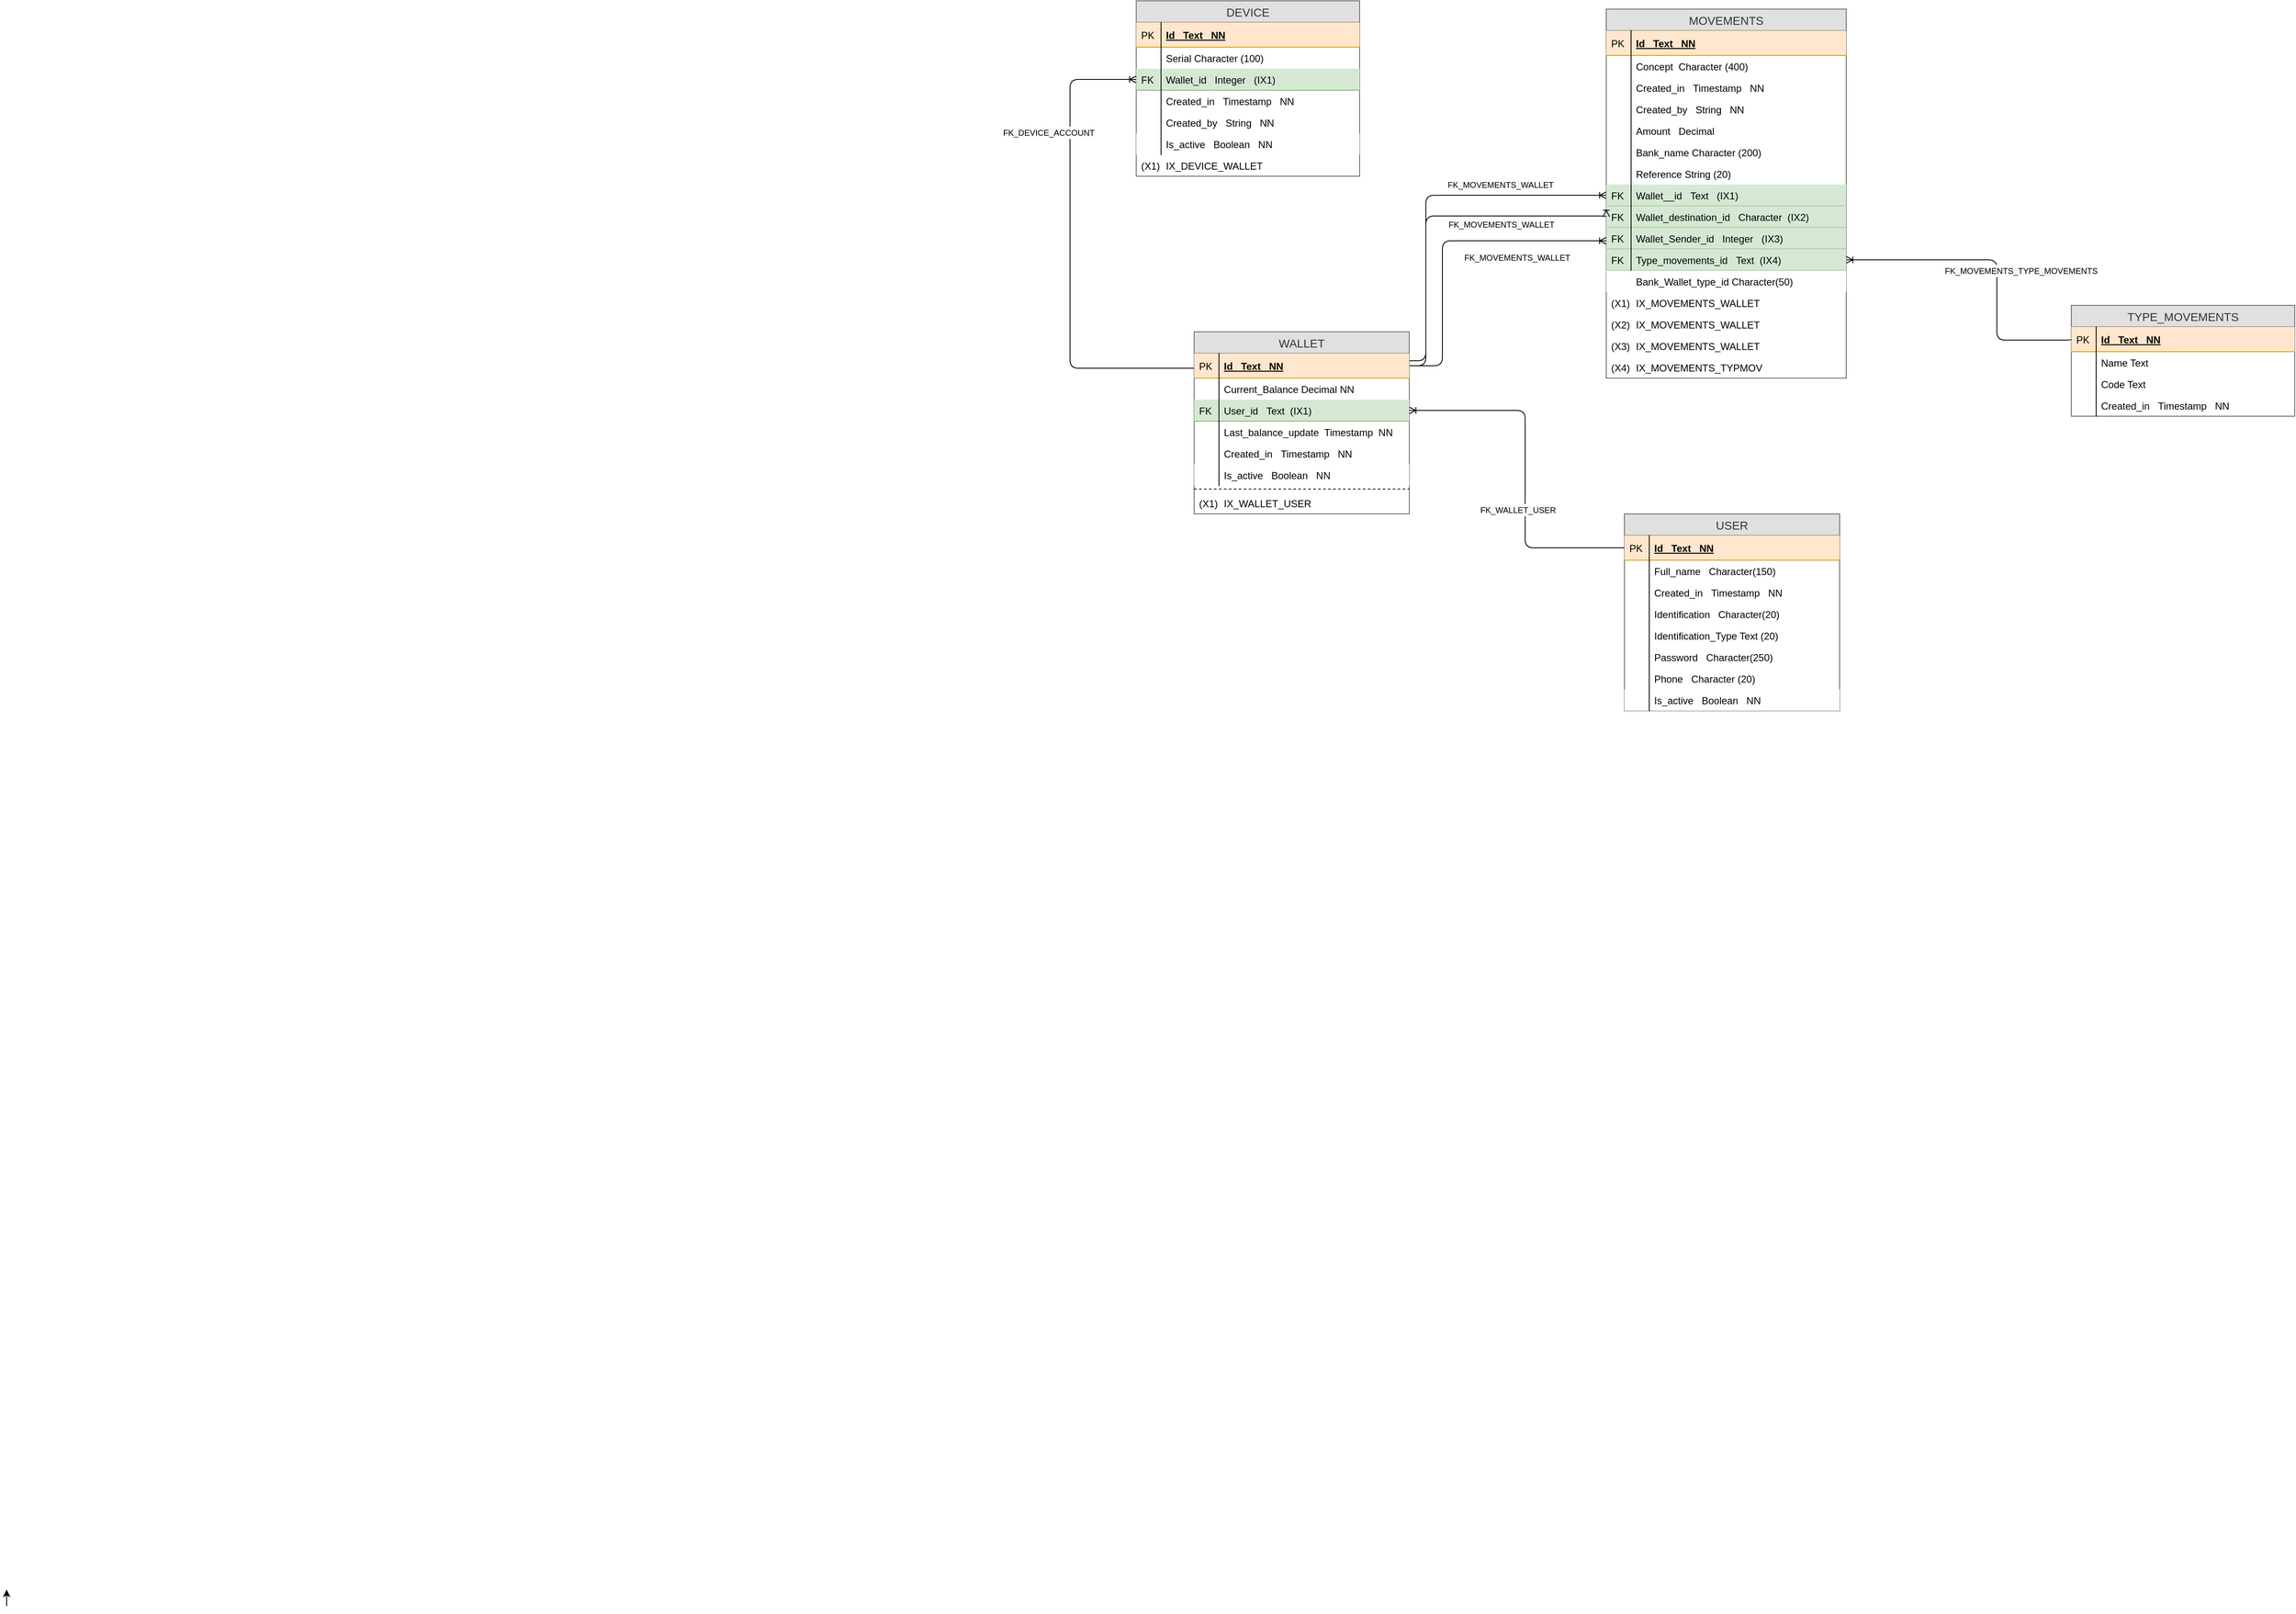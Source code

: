<mxfile scale="1" border="0" version="24.0.1" type="device">
  <diagram id="lNUpB4CPQD7D55qJpAJG" name="Page-1">
    <mxGraphModel dx="2390" dy="1863" grid="1" gridSize="10" guides="1" tooltips="1" connect="1" arrows="1" fold="1" page="1" pageScale="1" pageWidth="827" pageHeight="1169" math="0" shadow="0">
      <root>
        <mxCell id="0" />
        <mxCell id="1" parent="0" />
        <mxCell id="0LF0pQbaYWPeuj-6rN0E-1" value="USER" style="swimlane;fontStyle=0;childLayout=stackLayout;horizontal=1;startSize=26;fillColor=#E0E0E0;horizontalStack=0;resizeParent=1;resizeParentMax=0;resizeLast=0;collapsible=1;marginBottom=0;swimlaneFillColor=#ffffff;align=center;fontSize=14;shadow=0;comic=0;strokeColor=#666666;fontColor=#333333;" parent="1" vertex="1">
          <mxGeometry x="1820" y="350" width="260" height="238" as="geometry" />
        </mxCell>
        <mxCell id="0LF0pQbaYWPeuj-6rN0E-2" value="Id   Text   NN" style="shape=partialRectangle;top=0;left=0;right=0;bottom=1;align=left;verticalAlign=middle;fillColor=#ffe6cc;spacingLeft=34;spacingRight=4;overflow=hidden;rotatable=0;points=[[0,0.5],[1,0.5]];portConstraint=eastwest;dropTarget=0;fontStyle=5;fontSize=12;strokeColor=#d79b00;" parent="0LF0pQbaYWPeuj-6rN0E-1" vertex="1">
          <mxGeometry y="26" width="260" height="30" as="geometry" />
        </mxCell>
        <mxCell id="0LF0pQbaYWPeuj-6rN0E-3" value="PK" style="shape=partialRectangle;top=0;left=0;bottom=0;fillColor=none;align=left;verticalAlign=middle;spacingLeft=4;spacingRight=4;overflow=hidden;rotatable=0;points=[];portConstraint=eastwest;part=1;fontSize=12;" parent="0LF0pQbaYWPeuj-6rN0E-2" vertex="1" connectable="0">
          <mxGeometry width="30" height="30" as="geometry" />
        </mxCell>
        <mxCell id="0LF0pQbaYWPeuj-6rN0E-30" value="Full_name   Character(150) " style="shape=partialRectangle;top=0;left=0;right=0;bottom=0;align=left;verticalAlign=top;fillColor=none;spacingLeft=34;spacingRight=4;overflow=hidden;rotatable=0;points=[[0,0.5],[1,0.5]];portConstraint=eastwest;dropTarget=0;fontSize=12;" parent="0LF0pQbaYWPeuj-6rN0E-1" vertex="1">
          <mxGeometry y="56" width="260" height="26" as="geometry" />
        </mxCell>
        <mxCell id="0LF0pQbaYWPeuj-6rN0E-31" value="" style="shape=partialRectangle;top=0;left=0;bottom=0;fillColor=none;align=left;verticalAlign=top;spacingLeft=4;spacingRight=4;overflow=hidden;rotatable=0;points=[];portConstraint=eastwest;part=1;fontSize=12;" parent="0LF0pQbaYWPeuj-6rN0E-30" vertex="1" connectable="0">
          <mxGeometry width="30" height="26" as="geometry" />
        </mxCell>
        <mxCell id="oln3UKBYGsuB-0Dnfqmd-24" value="Created_in   Timestamp   NN" style="shape=partialRectangle;top=0;left=0;right=0;bottom=0;align=left;verticalAlign=top;fillColor=none;spacingLeft=34;spacingRight=4;overflow=hidden;rotatable=0;points=[[0,0.5],[1,0.5]];portConstraint=eastwest;dropTarget=0;fontSize=12;" parent="0LF0pQbaYWPeuj-6rN0E-1" vertex="1">
          <mxGeometry y="82" width="260" height="26" as="geometry" />
        </mxCell>
        <mxCell id="oln3UKBYGsuB-0Dnfqmd-25" value="" style="shape=partialRectangle;top=0;left=0;bottom=0;fillColor=none;align=left;verticalAlign=top;spacingLeft=4;spacingRight=4;overflow=hidden;rotatable=0;points=[];portConstraint=eastwest;part=1;fontSize=12;" parent="oln3UKBYGsuB-0Dnfqmd-24" vertex="1" connectable="0">
          <mxGeometry width="30" height="26" as="geometry" />
        </mxCell>
        <mxCell id="0LF0pQbaYWPeuj-6rN0E-22" value="Identification   Character(20) " style="shape=partialRectangle;top=0;left=0;right=0;bottom=0;align=left;verticalAlign=top;fillColor=none;spacingLeft=34;spacingRight=4;overflow=hidden;rotatable=0;points=[[0,0.5],[1,0.5]];portConstraint=eastwest;dropTarget=0;fontSize=12;" parent="0LF0pQbaYWPeuj-6rN0E-1" vertex="1">
          <mxGeometry y="108" width="260" height="26" as="geometry" />
        </mxCell>
        <mxCell id="0LF0pQbaYWPeuj-6rN0E-23" value="" style="shape=partialRectangle;top=0;left=0;bottom=0;fillColor=none;align=left;verticalAlign=top;spacingLeft=4;spacingRight=4;overflow=hidden;rotatable=0;points=[];portConstraint=eastwest;part=1;fontSize=12;" parent="0LF0pQbaYWPeuj-6rN0E-22" vertex="1" connectable="0">
          <mxGeometry width="30" height="26" as="geometry" />
        </mxCell>
        <mxCell id="oln3UKBYGsuB-0Dnfqmd-26" value="Identification_Type Text (20)" style="shape=partialRectangle;top=0;left=0;right=0;bottom=0;align=left;verticalAlign=top;fillColor=none;spacingLeft=34;spacingRight=4;overflow=hidden;rotatable=0;points=[[0,0.5],[1,0.5]];portConstraint=eastwest;dropTarget=0;fontSize=12;" parent="0LF0pQbaYWPeuj-6rN0E-1" vertex="1">
          <mxGeometry y="134" width="260" height="26" as="geometry" />
        </mxCell>
        <mxCell id="oln3UKBYGsuB-0Dnfqmd-27" value="" style="shape=partialRectangle;top=0;left=0;bottom=0;fillColor=none;align=left;verticalAlign=top;spacingLeft=4;spacingRight=4;overflow=hidden;rotatable=0;points=[];portConstraint=eastwest;part=1;fontSize=12;" parent="oln3UKBYGsuB-0Dnfqmd-26" vertex="1" connectable="0">
          <mxGeometry width="30" height="26" as="geometry" />
        </mxCell>
        <mxCell id="0LF0pQbaYWPeuj-6rN0E-26" value="Password   Character(250)   " style="shape=partialRectangle;top=0;left=0;right=0;bottom=0;align=left;verticalAlign=top;fillColor=none;spacingLeft=34;spacingRight=4;overflow=hidden;rotatable=0;points=[[0,0.5],[1,0.5]];portConstraint=eastwest;dropTarget=0;fontSize=12;" parent="0LF0pQbaYWPeuj-6rN0E-1" vertex="1">
          <mxGeometry y="160" width="260" height="26" as="geometry" />
        </mxCell>
        <mxCell id="0LF0pQbaYWPeuj-6rN0E-27" value="" style="shape=partialRectangle;top=0;left=0;bottom=0;fillColor=none;align=left;verticalAlign=top;spacingLeft=4;spacingRight=4;overflow=hidden;rotatable=0;points=[];portConstraint=eastwest;part=1;fontSize=12;" parent="0LF0pQbaYWPeuj-6rN0E-26" vertex="1" connectable="0">
          <mxGeometry width="30" height="26" as="geometry" />
        </mxCell>
        <mxCell id="QbYiJHg52BewqF31Gqo3-146" value="Phone   Character (20)" style="shape=partialRectangle;top=0;left=0;right=0;bottom=0;align=left;verticalAlign=top;fillColor=none;spacingLeft=34;spacingRight=4;overflow=hidden;rotatable=0;points=[[0,0.5],[1,0.5]];portConstraint=eastwest;dropTarget=0;fontSize=12;" parent="0LF0pQbaYWPeuj-6rN0E-1" vertex="1">
          <mxGeometry y="186" width="260" height="26" as="geometry" />
        </mxCell>
        <mxCell id="QbYiJHg52BewqF31Gqo3-147" value="" style="shape=partialRectangle;top=0;left=0;bottom=0;fillColor=none;align=left;verticalAlign=top;spacingLeft=4;spacingRight=4;overflow=hidden;rotatable=0;points=[];portConstraint=eastwest;part=1;fontSize=12;" parent="QbYiJHg52BewqF31Gqo3-146" vertex="1" connectable="0">
          <mxGeometry width="30" height="26" as="geometry" />
        </mxCell>
        <mxCell id="0LF0pQbaYWPeuj-6rN0E-40" value="Is_active   Boolean   NN" style="shape=partialRectangle;top=0;left=0;right=0;bottom=0;align=left;verticalAlign=top;fillColor=#FFFFFF;spacingLeft=34;spacingRight=4;overflow=hidden;rotatable=0;points=[[0,0.5],[1,0.5]];portConstraint=eastwest;dropTarget=0;fontSize=12;" parent="0LF0pQbaYWPeuj-6rN0E-1" vertex="1">
          <mxGeometry y="212" width="260" height="26" as="geometry" />
        </mxCell>
        <mxCell id="0LF0pQbaYWPeuj-6rN0E-41" value="" style="shape=partialRectangle;top=0;left=0;bottom=0;fillColor=none;align=left;verticalAlign=top;spacingLeft=4;spacingRight=4;overflow=hidden;rotatable=0;points=[];portConstraint=eastwest;part=1;fontSize=12;" parent="0LF0pQbaYWPeuj-6rN0E-40" vertex="1" connectable="0">
          <mxGeometry width="30" height="26" as="geometry" />
        </mxCell>
        <mxCell id="0LF0pQbaYWPeuj-6rN0E-128" value="MOVEMENTS" style="swimlane;fontStyle=0;childLayout=stackLayout;horizontal=1;startSize=26;fillColor=#E0E0E0;horizontalStack=0;resizeParent=1;resizeParentMax=0;resizeLast=0;collapsible=1;marginBottom=0;swimlaneFillColor=#ffffff;align=center;fontSize=14;shadow=0;comic=0;strokeColor=#666666;fontColor=#333333;" parent="1" vertex="1">
          <mxGeometry x="1798" y="-260" width="290" height="446" as="geometry" />
        </mxCell>
        <mxCell id="0LF0pQbaYWPeuj-6rN0E-129" value="Id   Text   NN" style="shape=partialRectangle;top=0;left=0;right=0;bottom=1;align=left;verticalAlign=middle;fillColor=#ffe6cc;spacingLeft=34;spacingRight=4;overflow=hidden;rotatable=0;points=[[0,0.5],[1,0.5]];portConstraint=eastwest;dropTarget=0;fontStyle=5;fontSize=12;strokeColor=#d79b00;" parent="0LF0pQbaYWPeuj-6rN0E-128" vertex="1">
          <mxGeometry y="26" width="290" height="30" as="geometry" />
        </mxCell>
        <mxCell id="0LF0pQbaYWPeuj-6rN0E-130" value="PK" style="shape=partialRectangle;top=0;left=0;bottom=0;fillColor=none;align=left;verticalAlign=middle;spacingLeft=4;spacingRight=4;overflow=hidden;rotatable=0;points=[];portConstraint=eastwest;part=1;fontSize=12;" parent="0LF0pQbaYWPeuj-6rN0E-129" vertex="1" connectable="0">
          <mxGeometry width="30" height="30" as="geometry" />
        </mxCell>
        <mxCell id="0LF0pQbaYWPeuj-6rN0E-131" value="Concept  Character (400)" style="shape=partialRectangle;top=0;left=0;right=0;bottom=0;align=left;verticalAlign=top;fillColor=none;spacingLeft=34;spacingRight=4;overflow=hidden;rotatable=0;points=[[0,0.5],[1,0.5]];portConstraint=eastwest;dropTarget=0;fontSize=12;" parent="0LF0pQbaYWPeuj-6rN0E-128" vertex="1">
          <mxGeometry y="56" width="290" height="26" as="geometry" />
        </mxCell>
        <mxCell id="0LF0pQbaYWPeuj-6rN0E-132" value="" style="shape=partialRectangle;top=0;left=0;bottom=0;fillColor=none;align=left;verticalAlign=top;spacingLeft=4;spacingRight=4;overflow=hidden;rotatable=0;points=[];portConstraint=eastwest;part=1;fontSize=12;" parent="0LF0pQbaYWPeuj-6rN0E-131" vertex="1" connectable="0">
          <mxGeometry width="30" height="26" as="geometry" />
        </mxCell>
        <mxCell id="oln3UKBYGsuB-0Dnfqmd-14" value="Created_in   Timestamp   NN" style="shape=partialRectangle;top=0;left=0;right=0;bottom=0;align=left;verticalAlign=top;fillColor=none;spacingLeft=34;spacingRight=4;overflow=hidden;rotatable=0;points=[[0,0.5],[1,0.5]];portConstraint=eastwest;dropTarget=0;fontSize=12;" parent="0LF0pQbaYWPeuj-6rN0E-128" vertex="1">
          <mxGeometry y="82" width="290" height="26" as="geometry" />
        </mxCell>
        <mxCell id="oln3UKBYGsuB-0Dnfqmd-15" value="" style="shape=partialRectangle;top=0;left=0;bottom=0;fillColor=none;align=left;verticalAlign=top;spacingLeft=4;spacingRight=4;overflow=hidden;rotatable=0;points=[];portConstraint=eastwest;part=1;fontSize=12;" parent="oln3UKBYGsuB-0Dnfqmd-14" vertex="1" connectable="0">
          <mxGeometry width="30" height="26" as="geometry" />
        </mxCell>
        <mxCell id="0LF0pQbaYWPeuj-6rN0E-133" value="Created_by   String   NN" style="shape=partialRectangle;top=0;left=0;right=0;bottom=0;align=left;verticalAlign=top;fillColor=none;spacingLeft=34;spacingRight=4;overflow=hidden;rotatable=0;points=[[0,0.5],[1,0.5]];portConstraint=eastwest;dropTarget=0;fontSize=12;" parent="0LF0pQbaYWPeuj-6rN0E-128" vertex="1">
          <mxGeometry y="108" width="290" height="26" as="geometry" />
        </mxCell>
        <mxCell id="0LF0pQbaYWPeuj-6rN0E-134" value="" style="shape=partialRectangle;top=0;left=0;bottom=0;fillColor=none;align=left;verticalAlign=top;spacingLeft=4;spacingRight=4;overflow=hidden;rotatable=0;points=[];portConstraint=eastwest;part=1;fontSize=12;" parent="0LF0pQbaYWPeuj-6rN0E-133" vertex="1" connectable="0">
          <mxGeometry width="30" height="26" as="geometry" />
        </mxCell>
        <mxCell id="0LF0pQbaYWPeuj-6rN0E-135" value="Amount   Decimal" style="shape=partialRectangle;top=0;left=0;right=0;bottom=0;align=left;verticalAlign=top;fillColor=none;spacingLeft=34;spacingRight=4;overflow=hidden;rotatable=0;points=[[0,0.5],[1,0.5]];portConstraint=eastwest;dropTarget=0;fontSize=12;" parent="0LF0pQbaYWPeuj-6rN0E-128" vertex="1">
          <mxGeometry y="134" width="290" height="26" as="geometry" />
        </mxCell>
        <mxCell id="0LF0pQbaYWPeuj-6rN0E-136" value="" style="shape=partialRectangle;top=0;left=0;bottom=0;fillColor=none;align=left;verticalAlign=top;spacingLeft=4;spacingRight=4;overflow=hidden;rotatable=0;points=[];portConstraint=eastwest;part=1;fontSize=12;" parent="0LF0pQbaYWPeuj-6rN0E-135" vertex="1" connectable="0">
          <mxGeometry width="30" height="26" as="geometry" />
        </mxCell>
        <mxCell id="oln3UKBYGsuB-0Dnfqmd-38" value="Bank_name Character (200)" style="shape=partialRectangle;top=0;left=0;right=0;bottom=0;align=left;verticalAlign=top;fillColor=none;spacingLeft=34;spacingRight=4;overflow=hidden;rotatable=0;points=[[0,0.5],[1,0.5]];portConstraint=eastwest;dropTarget=0;fontSize=12;" parent="0LF0pQbaYWPeuj-6rN0E-128" vertex="1">
          <mxGeometry y="160" width="290" height="26" as="geometry" />
        </mxCell>
        <mxCell id="oln3UKBYGsuB-0Dnfqmd-39" value="" style="shape=partialRectangle;top=0;left=0;bottom=0;fillColor=none;align=left;verticalAlign=top;spacingLeft=4;spacingRight=4;overflow=hidden;rotatable=0;points=[];portConstraint=eastwest;part=1;fontSize=12;" parent="oln3UKBYGsuB-0Dnfqmd-38" vertex="1" connectable="0">
          <mxGeometry width="30" height="26" as="geometry" />
        </mxCell>
        <mxCell id="UhimoF4MGWq1ZhWV4dtS-35" value="Reference String (20)" style="shape=partialRectangle;top=0;left=0;right=0;bottom=0;align=left;verticalAlign=top;fillColor=none;spacingLeft=34;spacingRight=4;overflow=hidden;rotatable=0;points=[[0,0.5],[1,0.5]];portConstraint=eastwest;dropTarget=0;fontSize=12;" parent="0LF0pQbaYWPeuj-6rN0E-128" vertex="1">
          <mxGeometry y="186" width="290" height="26" as="geometry" />
        </mxCell>
        <mxCell id="UhimoF4MGWq1ZhWV4dtS-36" value="" style="shape=partialRectangle;top=0;left=0;bottom=0;fillColor=none;align=left;verticalAlign=top;spacingLeft=4;spacingRight=4;overflow=hidden;rotatable=0;points=[];portConstraint=eastwest;part=1;fontSize=12;" parent="UhimoF4MGWq1ZhWV4dtS-35" vertex="1" connectable="0">
          <mxGeometry width="30" height="26" as="geometry" />
        </mxCell>
        <mxCell id="oln3UKBYGsuB-0Dnfqmd-8" value="Wallet__id   Text   (IX1)" style="shape=partialRectangle;top=0;left=0;right=0;bottom=1;align=left;verticalAlign=top;fillColor=#d5e8d4;spacingLeft=34;spacingRight=4;overflow=hidden;rotatable=0;points=[[0,0.5],[1,0.5]];portConstraint=eastwest;dropTarget=0;fontSize=12;shadow=0;comic=0;strokeColor=#82b366;" parent="0LF0pQbaYWPeuj-6rN0E-128" vertex="1">
          <mxGeometry y="212" width="290" height="26" as="geometry" />
        </mxCell>
        <mxCell id="oln3UKBYGsuB-0Dnfqmd-9" value="FK" style="shape=partialRectangle;top=0;left=0;bottom=0;fillColor=none;align=left;verticalAlign=top;spacingLeft=4;spacingRight=4;overflow=hidden;rotatable=0;points=[];portConstraint=eastwest;part=1;fontSize=12;" parent="oln3UKBYGsuB-0Dnfqmd-8" vertex="1" connectable="0">
          <mxGeometry width="30" height="26" as="geometry" />
        </mxCell>
        <mxCell id="oln3UKBYGsuB-0Dnfqmd-1" value="Wallet_destination_id   Character  (IX2)" style="shape=partialRectangle;top=0;left=0;right=0;bottom=1;align=left;verticalAlign=top;fillColor=#d5e8d4;spacingLeft=34;spacingRight=4;overflow=hidden;rotatable=0;points=[[0,0.5],[1,0.5]];portConstraint=eastwest;dropTarget=0;fontSize=12;shadow=0;comic=0;strokeColor=#82b366;" parent="0LF0pQbaYWPeuj-6rN0E-128" vertex="1">
          <mxGeometry y="238" width="290" height="26" as="geometry" />
        </mxCell>
        <mxCell id="oln3UKBYGsuB-0Dnfqmd-2" value="FK" style="shape=partialRectangle;top=0;left=0;bottom=0;fillColor=none;align=left;verticalAlign=top;spacingLeft=4;spacingRight=4;overflow=hidden;rotatable=0;points=[];portConstraint=eastwest;part=1;fontSize=12;" parent="oln3UKBYGsuB-0Dnfqmd-1" vertex="1" connectable="0">
          <mxGeometry width="30" height="26" as="geometry" />
        </mxCell>
        <mxCell id="UhimoF4MGWq1ZhWV4dtS-18" value="Wallet_Sender_id   Integer   (IX3)" style="shape=partialRectangle;top=0;left=0;right=0;bottom=1;align=left;verticalAlign=top;fillColor=#d5e8d4;spacingLeft=34;spacingRight=4;overflow=hidden;rotatable=0;points=[[0,0.5],[1,0.5]];portConstraint=eastwest;dropTarget=0;fontSize=12;shadow=0;comic=0;strokeColor=#82b366;" parent="0LF0pQbaYWPeuj-6rN0E-128" vertex="1">
          <mxGeometry y="264" width="290" height="26" as="geometry" />
        </mxCell>
        <mxCell id="UhimoF4MGWq1ZhWV4dtS-19" value="FK" style="shape=partialRectangle;top=0;left=0;bottom=0;fillColor=none;align=left;verticalAlign=top;spacingLeft=4;spacingRight=4;overflow=hidden;rotatable=0;points=[];portConstraint=eastwest;part=1;fontSize=12;" parent="UhimoF4MGWq1ZhWV4dtS-18" vertex="1" connectable="0">
          <mxGeometry width="30" height="26" as="geometry" />
        </mxCell>
        <mxCell id="UhimoF4MGWq1ZhWV4dtS-20" value="Type_movements_id   Text  (IX4)" style="shape=partialRectangle;top=0;left=0;right=0;bottom=1;align=left;verticalAlign=top;fillColor=#d5e8d4;spacingLeft=34;spacingRight=4;overflow=hidden;rotatable=0;points=[[0,0.5],[1,0.5]];portConstraint=eastwest;dropTarget=0;fontSize=12;shadow=0;comic=0;strokeColor=#82b366;" parent="0LF0pQbaYWPeuj-6rN0E-128" vertex="1">
          <mxGeometry y="290" width="290" height="26" as="geometry" />
        </mxCell>
        <mxCell id="UhimoF4MGWq1ZhWV4dtS-21" value="FK" style="shape=partialRectangle;top=0;left=0;bottom=0;fillColor=none;align=left;verticalAlign=top;spacingLeft=4;spacingRight=4;overflow=hidden;rotatable=0;points=[];portConstraint=eastwest;part=1;fontSize=12;" parent="UhimoF4MGWq1ZhWV4dtS-20" vertex="1" connectable="0">
          <mxGeometry width="30" height="26" as="geometry" />
        </mxCell>
        <mxCell id="oln3UKBYGsuB-0Dnfqmd-40" value="Bank_Wallet_type_id Character(50)  " style="shape=partialRectangle;top=0;left=0;right=0;bottom=0;align=left;verticalAlign=top;fillColor=#FFFFFF;spacingLeft=34;spacingRight=4;overflow=hidden;rotatable=0;points=[[0,0.5],[1,0.5]];portConstraint=eastwest;dropTarget=0;fontSize=12;" parent="0LF0pQbaYWPeuj-6rN0E-128" vertex="1">
          <mxGeometry y="316" width="290" height="26" as="geometry" />
        </mxCell>
        <mxCell id="UhimoF4MGWq1ZhWV4dtS-24" value="IX_MOVEMENTS_WALLET" style="shape=partialRectangle;top=0;left=0;right=0;bottom=0;align=left;verticalAlign=top;fillColor=none;spacingLeft=34;spacingRight=4;overflow=hidden;rotatable=0;points=[[0,0.5],[1,0.5]];portConstraint=eastwest;dropTarget=0;fontSize=12;shadow=0;comic=0;" parent="0LF0pQbaYWPeuj-6rN0E-128" vertex="1">
          <mxGeometry y="342" width="290" height="26" as="geometry" />
        </mxCell>
        <mxCell id="UhimoF4MGWq1ZhWV4dtS-25" value="(X1)" style="shape=partialRectangle;top=0;left=0;bottom=0;right=0;fillColor=none;align=left;verticalAlign=top;spacingLeft=4;spacingRight=4;overflow=hidden;rotatable=0;points=[];portConstraint=eastwest;part=1;fontSize=12;" parent="UhimoF4MGWq1ZhWV4dtS-24" vertex="1" connectable="0">
          <mxGeometry width="40" height="26" as="geometry" />
        </mxCell>
        <mxCell id="oln3UKBYGsuB-0Dnfqmd-10" value="IX_MOVEMENTS_WALLET" style="shape=partialRectangle;top=0;left=0;right=0;bottom=0;align=left;verticalAlign=top;fillColor=none;spacingLeft=34;spacingRight=4;overflow=hidden;rotatable=0;points=[[0,0.5],[1,0.5]];portConstraint=eastwest;dropTarget=0;fontSize=12;shadow=0;comic=0;" parent="0LF0pQbaYWPeuj-6rN0E-128" vertex="1">
          <mxGeometry y="368" width="290" height="26" as="geometry" />
        </mxCell>
        <mxCell id="oln3UKBYGsuB-0Dnfqmd-11" value="(X2)" style="shape=partialRectangle;top=0;left=0;bottom=0;right=0;fillColor=none;align=left;verticalAlign=top;spacingLeft=4;spacingRight=4;overflow=hidden;rotatable=0;points=[];portConstraint=eastwest;part=1;fontSize=12;" parent="oln3UKBYGsuB-0Dnfqmd-10" vertex="1" connectable="0">
          <mxGeometry width="40" height="26" as="geometry" />
        </mxCell>
        <mxCell id="oln3UKBYGsuB-0Dnfqmd-6" value="IX_MOVEMENTS_WALLET" style="shape=partialRectangle;top=0;left=0;right=0;bottom=0;align=left;verticalAlign=top;fillColor=none;spacingLeft=34;spacingRight=4;overflow=hidden;rotatable=0;points=[[0,0.5],[1,0.5]];portConstraint=eastwest;dropTarget=0;fontSize=12;shadow=0;comic=0;" parent="0LF0pQbaYWPeuj-6rN0E-128" vertex="1">
          <mxGeometry y="394" width="290" height="26" as="geometry" />
        </mxCell>
        <mxCell id="oln3UKBYGsuB-0Dnfqmd-7" value="(X3)" style="shape=partialRectangle;top=0;left=0;bottom=0;right=0;fillColor=none;align=left;verticalAlign=top;spacingLeft=4;spacingRight=4;overflow=hidden;rotatable=0;points=[];portConstraint=eastwest;part=1;fontSize=12;" parent="oln3UKBYGsuB-0Dnfqmd-6" vertex="1" connectable="0">
          <mxGeometry width="40" height="26" as="geometry" />
        </mxCell>
        <mxCell id="UhimoF4MGWq1ZhWV4dtS-22" value="IX_MOVEMENTS_TYPMOV" style="shape=partialRectangle;top=0;left=0;right=0;bottom=0;align=left;verticalAlign=top;fillColor=none;spacingLeft=34;spacingRight=4;overflow=hidden;rotatable=0;points=[[0,0.5],[1,0.5]];portConstraint=eastwest;dropTarget=0;fontSize=12;shadow=0;comic=0;" parent="0LF0pQbaYWPeuj-6rN0E-128" vertex="1">
          <mxGeometry y="420" width="290" height="26" as="geometry" />
        </mxCell>
        <mxCell id="UhimoF4MGWq1ZhWV4dtS-23" value="(X4)" style="shape=partialRectangle;top=0;left=0;bottom=0;right=0;fillColor=none;align=left;verticalAlign=top;spacingLeft=4;spacingRight=4;overflow=hidden;rotatable=0;points=[];portConstraint=eastwest;part=1;fontSize=12;" parent="UhimoF4MGWq1ZhWV4dtS-22" vertex="1" connectable="0">
          <mxGeometry width="40" height="26" as="geometry" />
        </mxCell>
        <mxCell id="0LF0pQbaYWPeuj-6rN0E-572" value="DEVICE" style="swimlane;fontStyle=0;childLayout=stackLayout;horizontal=1;startSize=26;fillColor=#E0E0E0;horizontalStack=0;resizeParent=1;resizeParentMax=0;resizeLast=0;collapsible=1;marginBottom=0;swimlaneFillColor=#ffffff;align=center;fontSize=14;shadow=0;comic=0;strokeColor=#666666;fontColor=#333333;" parent="1" vertex="1">
          <mxGeometry x="1230" y="-270" width="270" height="212" as="geometry" />
        </mxCell>
        <mxCell id="0LF0pQbaYWPeuj-6rN0E-573" value="Id   Text   NN" style="shape=partialRectangle;top=0;left=0;right=0;bottom=1;align=left;verticalAlign=middle;fillColor=#ffe6cc;spacingLeft=34;spacingRight=4;overflow=hidden;rotatable=0;points=[[0,0.5],[1,0.5]];portConstraint=eastwest;dropTarget=0;fontStyle=5;fontSize=12;strokeColor=#d79b00;" parent="0LF0pQbaYWPeuj-6rN0E-572" vertex="1">
          <mxGeometry y="26" width="270" height="30" as="geometry" />
        </mxCell>
        <mxCell id="0LF0pQbaYWPeuj-6rN0E-574" value="PK" style="shape=partialRectangle;top=0;left=0;bottom=0;fillColor=none;align=left;verticalAlign=middle;spacingLeft=4;spacingRight=4;overflow=hidden;rotatable=0;points=[];portConstraint=eastwest;part=1;fontSize=12;" parent="0LF0pQbaYWPeuj-6rN0E-573" vertex="1" connectable="0">
          <mxGeometry width="30" height="30" as="geometry" />
        </mxCell>
        <mxCell id="0LF0pQbaYWPeuj-6rN0E-583" value="Serial Character (100)" style="shape=partialRectangle;top=0;left=0;right=0;bottom=0;align=left;verticalAlign=top;fillColor=none;spacingLeft=34;spacingRight=4;overflow=hidden;rotatable=0;points=[[0,0.5],[1,0.5]];portConstraint=eastwest;dropTarget=0;fontSize=12;" parent="0LF0pQbaYWPeuj-6rN0E-572" vertex="1">
          <mxGeometry y="56" width="270" height="26" as="geometry" />
        </mxCell>
        <mxCell id="0LF0pQbaYWPeuj-6rN0E-584" value="" style="shape=partialRectangle;top=0;left=0;bottom=0;fillColor=none;align=left;verticalAlign=top;spacingLeft=4;spacingRight=4;overflow=hidden;rotatable=0;points=[];portConstraint=eastwest;part=1;fontSize=12;" parent="0LF0pQbaYWPeuj-6rN0E-583" vertex="1" connectable="0">
          <mxGeometry width="30" height="26" as="geometry" />
        </mxCell>
        <mxCell id="UhimoF4MGWq1ZhWV4dtS-1" value="Wallet_id   Integer   (IX1)" style="shape=partialRectangle;top=0;left=0;right=0;bottom=1;align=left;verticalAlign=top;fillColor=#d5e8d4;spacingLeft=34;spacingRight=4;overflow=hidden;rotatable=0;points=[[0,0.5],[1,0.5]];portConstraint=eastwest;dropTarget=0;fontSize=12;shadow=0;comic=0;strokeColor=#82b366;" parent="0LF0pQbaYWPeuj-6rN0E-572" vertex="1">
          <mxGeometry y="82" width="270" height="26" as="geometry" />
        </mxCell>
        <mxCell id="UhimoF4MGWq1ZhWV4dtS-2" value="FK" style="shape=partialRectangle;top=0;left=0;bottom=0;fillColor=none;align=left;verticalAlign=top;spacingLeft=4;spacingRight=4;overflow=hidden;rotatable=0;points=[];portConstraint=eastwest;part=1;fontSize=12;" parent="UhimoF4MGWq1ZhWV4dtS-1" vertex="1" connectable="0">
          <mxGeometry width="30" height="26" as="geometry" />
        </mxCell>
        <mxCell id="oln3UKBYGsuB-0Dnfqmd-16" value="Created_in   Timestamp   NN" style="shape=partialRectangle;top=0;left=0;right=0;bottom=0;align=left;verticalAlign=top;fillColor=none;spacingLeft=34;spacingRight=4;overflow=hidden;rotatable=0;points=[[0,0.5],[1,0.5]];portConstraint=eastwest;dropTarget=0;fontSize=12;" parent="0LF0pQbaYWPeuj-6rN0E-572" vertex="1">
          <mxGeometry y="108" width="270" height="26" as="geometry" />
        </mxCell>
        <mxCell id="oln3UKBYGsuB-0Dnfqmd-17" value="" style="shape=partialRectangle;top=0;left=0;bottom=0;fillColor=none;align=left;verticalAlign=top;spacingLeft=4;spacingRight=4;overflow=hidden;rotatable=0;points=[];portConstraint=eastwest;part=1;fontSize=12;" parent="oln3UKBYGsuB-0Dnfqmd-16" vertex="1" connectable="0">
          <mxGeometry width="30" height="26" as="geometry" />
        </mxCell>
        <mxCell id="oln3UKBYGsuB-0Dnfqmd-22" value="Created_by   String   NN" style="shape=partialRectangle;top=0;left=0;right=0;bottom=0;align=left;verticalAlign=top;fillColor=none;spacingLeft=34;spacingRight=4;overflow=hidden;rotatable=0;points=[[0,0.5],[1,0.5]];portConstraint=eastwest;dropTarget=0;fontSize=12;" parent="0LF0pQbaYWPeuj-6rN0E-572" vertex="1">
          <mxGeometry y="134" width="270" height="26" as="geometry" />
        </mxCell>
        <mxCell id="oln3UKBYGsuB-0Dnfqmd-23" value="" style="shape=partialRectangle;top=0;left=0;bottom=0;fillColor=none;align=left;verticalAlign=top;spacingLeft=4;spacingRight=4;overflow=hidden;rotatable=0;points=[];portConstraint=eastwest;part=1;fontSize=12;" parent="oln3UKBYGsuB-0Dnfqmd-22" vertex="1" connectable="0">
          <mxGeometry width="30" height="26" as="geometry" />
        </mxCell>
        <mxCell id="QNWIHGMLvc2_vYpNfGQ0-11" value="Is_active   Boolean   NN" style="shape=partialRectangle;top=0;left=0;right=0;bottom=0;align=left;verticalAlign=top;fillColor=#FFFFFF;spacingLeft=34;spacingRight=4;overflow=hidden;rotatable=0;points=[[0,0.5],[1,0.5]];portConstraint=eastwest;dropTarget=0;fontSize=12;" parent="0LF0pQbaYWPeuj-6rN0E-572" vertex="1">
          <mxGeometry y="160" width="270" height="26" as="geometry" />
        </mxCell>
        <mxCell id="QNWIHGMLvc2_vYpNfGQ0-12" value="" style="shape=partialRectangle;top=0;left=0;bottom=0;fillColor=none;align=left;verticalAlign=top;spacingLeft=4;spacingRight=4;overflow=hidden;rotatable=0;points=[];portConstraint=eastwest;part=1;fontSize=12;" parent="QNWIHGMLvc2_vYpNfGQ0-11" vertex="1" connectable="0">
          <mxGeometry width="30" height="26" as="geometry" />
        </mxCell>
        <mxCell id="UhimoF4MGWq1ZhWV4dtS-3" value="IX_DEVICE_WALLET" style="shape=partialRectangle;top=0;left=0;right=0;bottom=0;align=left;verticalAlign=top;fillColor=none;spacingLeft=34;spacingRight=4;overflow=hidden;rotatable=0;points=[[0,0.5],[1,0.5]];portConstraint=eastwest;dropTarget=0;fontSize=12;shadow=0;comic=0;" parent="0LF0pQbaYWPeuj-6rN0E-572" vertex="1">
          <mxGeometry y="186" width="270" height="26" as="geometry" />
        </mxCell>
        <mxCell id="UhimoF4MGWq1ZhWV4dtS-4" value="(X1)" style="shape=partialRectangle;top=0;left=0;bottom=0;right=0;fillColor=none;align=left;verticalAlign=top;spacingLeft=4;spacingRight=4;overflow=hidden;rotatable=0;points=[];portConstraint=eastwest;part=1;fontSize=12;" parent="UhimoF4MGWq1ZhWV4dtS-3" vertex="1" connectable="0">
          <mxGeometry width="40" height="26" as="geometry" />
        </mxCell>
        <mxCell id="QbYiJHg52BewqF31Gqo3-157" value="WALLET" style="swimlane;fontStyle=0;childLayout=stackLayout;horizontal=1;startSize=26;fillColor=#E0E0E0;horizontalStack=0;resizeParent=1;resizeParentMax=0;resizeLast=0;collapsible=1;marginBottom=0;swimlaneFillColor=#ffffff;align=center;fontSize=14;shadow=0;comic=0;strokeColor=#666666;fontColor=#333333;" parent="1" vertex="1">
          <mxGeometry x="1300" y="130" width="260" height="220" as="geometry" />
        </mxCell>
        <mxCell id="QbYiJHg52BewqF31Gqo3-158" value="Id   Text   NN" style="shape=partialRectangle;top=0;left=0;right=0;bottom=1;align=left;verticalAlign=middle;fillColor=#ffe6cc;spacingLeft=34;spacingRight=4;overflow=hidden;rotatable=0;points=[[0,0.5],[1,0.5]];portConstraint=eastwest;dropTarget=0;fontStyle=5;fontSize=12;strokeColor=#d79b00;" parent="QbYiJHg52BewqF31Gqo3-157" vertex="1">
          <mxGeometry y="26" width="260" height="30" as="geometry" />
        </mxCell>
        <mxCell id="QbYiJHg52BewqF31Gqo3-159" value="PK" style="shape=partialRectangle;top=0;left=0;bottom=0;fillColor=none;align=left;verticalAlign=middle;spacingLeft=4;spacingRight=4;overflow=hidden;rotatable=0;points=[];portConstraint=eastwest;part=1;fontSize=12;" parent="QbYiJHg52BewqF31Gqo3-158" vertex="1" connectable="0">
          <mxGeometry width="30" height="30" as="geometry" />
        </mxCell>
        <mxCell id="QbYiJHg52BewqF31Gqo3-166" value="Current_Balance Decimal NN" style="shape=partialRectangle;top=0;left=0;right=0;bottom=0;align=left;verticalAlign=top;fillColor=none;spacingLeft=34;spacingRight=4;overflow=hidden;rotatable=0;points=[[0,0.5],[1,0.5]];portConstraint=eastwest;dropTarget=0;fontSize=12;" parent="QbYiJHg52BewqF31Gqo3-157" vertex="1">
          <mxGeometry y="56" width="260" height="26" as="geometry" />
        </mxCell>
        <mxCell id="QbYiJHg52BewqF31Gqo3-167" value="" style="shape=partialRectangle;top=0;left=0;bottom=0;fillColor=none;align=left;verticalAlign=top;spacingLeft=4;spacingRight=4;overflow=hidden;rotatable=0;points=[];portConstraint=eastwest;part=1;fontSize=12;" parent="QbYiJHg52BewqF31Gqo3-166" vertex="1" connectable="0">
          <mxGeometry width="30" height="26" as="geometry" />
        </mxCell>
        <mxCell id="QbYiJHg52BewqF31Gqo3-184" value="User_id   Text  (IX1)" style="shape=partialRectangle;top=0;left=0;right=0;bottom=1;align=left;verticalAlign=top;fillColor=#d5e8d4;spacingLeft=34;spacingRight=4;overflow=hidden;rotatable=0;points=[[0,0.5],[1,0.5]];portConstraint=eastwest;dropTarget=0;fontSize=12;shadow=0;comic=0;strokeColor=#82b366;" parent="QbYiJHg52BewqF31Gqo3-157" vertex="1">
          <mxGeometry y="82" width="260" height="26" as="geometry" />
        </mxCell>
        <mxCell id="QbYiJHg52BewqF31Gqo3-185" value="FK" style="shape=partialRectangle;top=0;left=0;bottom=0;fillColor=none;align=left;verticalAlign=top;spacingLeft=4;spacingRight=4;overflow=hidden;rotatable=0;points=[];portConstraint=eastwest;part=1;fontSize=12;" parent="QbYiJHg52BewqF31Gqo3-184" vertex="1" connectable="0">
          <mxGeometry width="30" height="26" as="geometry" />
        </mxCell>
        <mxCell id="UhimoF4MGWq1ZhWV4dtS-31" value="Last_balance_update  Timestamp  NN" style="shape=partialRectangle;top=0;left=0;right=0;bottom=0;align=left;verticalAlign=top;fillColor=none;spacingLeft=34;spacingRight=4;overflow=hidden;rotatable=0;points=[[0,0.5],[1,0.5]];portConstraint=eastwest;dropTarget=0;fontSize=12;" parent="QbYiJHg52BewqF31Gqo3-157" vertex="1">
          <mxGeometry y="108" width="260" height="26" as="geometry" />
        </mxCell>
        <mxCell id="UhimoF4MGWq1ZhWV4dtS-32" value="" style="shape=partialRectangle;top=0;left=0;bottom=0;fillColor=none;align=left;verticalAlign=top;spacingLeft=4;spacingRight=4;overflow=hidden;rotatable=0;points=[];portConstraint=eastwest;part=1;fontSize=12;" parent="UhimoF4MGWq1ZhWV4dtS-31" vertex="1" connectable="0">
          <mxGeometry width="30" height="26" as="geometry" />
        </mxCell>
        <mxCell id="oln3UKBYGsuB-0Dnfqmd-20" value="Created_in   Timestamp   NN" style="shape=partialRectangle;top=0;left=0;right=0;bottom=0;align=left;verticalAlign=top;fillColor=none;spacingLeft=34;spacingRight=4;overflow=hidden;rotatable=0;points=[[0,0.5],[1,0.5]];portConstraint=eastwest;dropTarget=0;fontSize=12;" parent="QbYiJHg52BewqF31Gqo3-157" vertex="1">
          <mxGeometry y="134" width="260" height="26" as="geometry" />
        </mxCell>
        <mxCell id="oln3UKBYGsuB-0Dnfqmd-21" value="" style="shape=partialRectangle;top=0;left=0;bottom=0;fillColor=none;align=left;verticalAlign=top;spacingLeft=4;spacingRight=4;overflow=hidden;rotatable=0;points=[];portConstraint=eastwest;part=1;fontSize=12;" parent="oln3UKBYGsuB-0Dnfqmd-20" vertex="1" connectable="0">
          <mxGeometry width="30" height="26" as="geometry" />
        </mxCell>
        <mxCell id="QbYiJHg52BewqF31Gqo3-176" value="Is_active   Boolean   NN" style="shape=partialRectangle;top=0;left=0;right=0;bottom=0;align=left;verticalAlign=top;fillColor=#FFFFFF;spacingLeft=34;spacingRight=4;overflow=hidden;rotatable=0;points=[[0,0.5],[1,0.5]];portConstraint=eastwest;dropTarget=0;fontSize=12;" parent="QbYiJHg52BewqF31Gqo3-157" vertex="1">
          <mxGeometry y="160" width="260" height="26" as="geometry" />
        </mxCell>
        <mxCell id="QbYiJHg52BewqF31Gqo3-177" value="" style="shape=partialRectangle;top=0;left=0;bottom=0;fillColor=none;align=left;verticalAlign=top;spacingLeft=4;spacingRight=4;overflow=hidden;rotatable=0;points=[];portConstraint=eastwest;part=1;fontSize=12;" parent="QbYiJHg52BewqF31Gqo3-176" vertex="1" connectable="0">
          <mxGeometry width="30" height="26" as="geometry" />
        </mxCell>
        <mxCell id="QbYiJHg52BewqF31Gqo3-188" value="" style="line;strokeWidth=1;fillColor=none;align=left;verticalAlign=middle;spacingTop=-1;spacingLeft=3;spacingRight=3;rotatable=0;labelPosition=right;points=[];portConstraint=eastwest;fontSize=12;shadow=0;dashed=1;comic=0;" parent="QbYiJHg52BewqF31Gqo3-157" vertex="1">
          <mxGeometry y="186" width="260" height="8" as="geometry" />
        </mxCell>
        <mxCell id="QbYiJHg52BewqF31Gqo3-189" value="IX_WALLET_USER" style="shape=partialRectangle;top=0;left=0;right=0;bottom=0;align=left;verticalAlign=top;fillColor=none;spacingLeft=34;spacingRight=4;overflow=hidden;rotatable=0;points=[[0,0.5],[1,0.5]];portConstraint=eastwest;dropTarget=0;fontSize=12;shadow=0;comic=0;" parent="QbYiJHg52BewqF31Gqo3-157" vertex="1">
          <mxGeometry y="194" width="260" height="26" as="geometry" />
        </mxCell>
        <mxCell id="QbYiJHg52BewqF31Gqo3-190" value="(X1)" style="shape=partialRectangle;top=0;left=0;bottom=0;right=0;fillColor=none;align=left;verticalAlign=top;spacingLeft=4;spacingRight=4;overflow=hidden;rotatable=0;points=[];portConstraint=eastwest;part=1;fontSize=12;" parent="QbYiJHg52BewqF31Gqo3-189" vertex="1" connectable="0">
          <mxGeometry width="40" height="26" as="geometry" />
        </mxCell>
        <mxCell id="TfK-JcVYCaVYf_uZsgli-97" value="" style="edgeStyle=orthogonalEdgeStyle;rounded=0;orthogonalLoop=1;jettySize=auto;html=1;" parent="1" edge="1">
          <mxGeometry relative="1" as="geometry">
            <mxPoint x="-135" y="1670" as="sourcePoint" />
            <mxPoint x="-135" y="1650" as="targetPoint" />
          </mxGeometry>
        </mxCell>
        <mxCell id="UhimoF4MGWq1ZhWV4dtS-5" value="" style="edgeStyle=orthogonalEdgeStyle;fontSize=12;html=1;endArrow=ERoneToMany;entryX=0;entryY=0.5;entryDx=0;entryDy=0;" parent="1" source="QbYiJHg52BewqF31Gqo3-158" target="UhimoF4MGWq1ZhWV4dtS-1" edge="1">
          <mxGeometry width="100" height="100" relative="1" as="geometry">
            <mxPoint x="1290" y="180" as="sourcePoint" />
            <mxPoint x="1250" y="548" as="targetPoint" />
            <Array as="points">
              <mxPoint x="1150" y="174" />
              <mxPoint x="1150" y="-175" />
            </Array>
          </mxGeometry>
        </mxCell>
        <mxCell id="UhimoF4MGWq1ZhWV4dtS-6" value="&lt;span style=&quot;text-align: left ; background-color: rgb(248 , 249 , 250) ; font-size: 10px&quot;&gt;FK_DEVICE_ACCOUNT&lt;/span&gt;" style="text;html=1;resizable=0;points=[];align=center;verticalAlign=middle;labelBackgroundColor=#ffffff;" parent="UhimoF4MGWq1ZhWV4dtS-5" vertex="1" connectable="0">
          <mxGeometry x="0.135" y="39" relative="1" as="geometry">
            <mxPoint x="13" y="-107" as="offset" />
          </mxGeometry>
        </mxCell>
        <mxCell id="UhimoF4MGWq1ZhWV4dtS-7" value="" style="edgeStyle=orthogonalEdgeStyle;fontSize=12;html=1;endArrow=ERoneToMany;entryX=1;entryY=0.5;entryDx=0;entryDy=0;exitX=0;exitY=0.5;exitDx=0;exitDy=0;" parent="1" source="0LF0pQbaYWPeuj-6rN0E-2" target="QbYiJHg52BewqF31Gqo3-184" edge="1">
          <mxGeometry width="100" height="100" relative="1" as="geometry">
            <mxPoint x="1750" y="360" as="sourcePoint" />
            <mxPoint x="1754" y="504" as="targetPoint" />
            <Array as="points">
              <mxPoint x="1700" y="391" />
              <mxPoint x="1700" y="225" />
            </Array>
          </mxGeometry>
        </mxCell>
        <mxCell id="UhimoF4MGWq1ZhWV4dtS-8" value="&lt;span style=&quot;text-align: left ; background-color: rgb(248 , 249 , 250) ; font-size: 10px&quot;&gt;FK_WALLET_USER&lt;/span&gt;" style="text;html=1;resizable=0;points=[];align=center;verticalAlign=middle;labelBackgroundColor=#ffffff;" parent="UhimoF4MGWq1ZhWV4dtS-7" vertex="1" connectable="0">
          <mxGeometry x="0.135" y="39" relative="1" as="geometry">
            <mxPoint x="30" y="76" as="offset" />
          </mxGeometry>
        </mxCell>
        <mxCell id="UhimoF4MGWq1ZhWV4dtS-9" value="TYPE_MOVEMENTS" style="swimlane;fontStyle=0;childLayout=stackLayout;horizontal=1;startSize=26;fillColor=#E0E0E0;horizontalStack=0;resizeParent=1;resizeParentMax=0;resizeLast=0;collapsible=1;marginBottom=0;swimlaneFillColor=#ffffff;align=center;fontSize=14;shadow=0;comic=0;strokeColor=#666666;fontColor=#333333;" parent="1" vertex="1">
          <mxGeometry x="2360" y="98" width="270" height="134" as="geometry" />
        </mxCell>
        <mxCell id="UhimoF4MGWq1ZhWV4dtS-10" value="Id   Text   NN" style="shape=partialRectangle;top=0;left=0;right=0;bottom=1;align=left;verticalAlign=middle;fillColor=#ffe6cc;spacingLeft=34;spacingRight=4;overflow=hidden;rotatable=0;points=[[0,0.5],[1,0.5]];portConstraint=eastwest;dropTarget=0;fontStyle=5;fontSize=12;strokeColor=#d79b00;" parent="UhimoF4MGWq1ZhWV4dtS-9" vertex="1">
          <mxGeometry y="26" width="270" height="30" as="geometry" />
        </mxCell>
        <mxCell id="UhimoF4MGWq1ZhWV4dtS-11" value="PK" style="shape=partialRectangle;top=0;left=0;bottom=0;fillColor=none;align=left;verticalAlign=middle;spacingLeft=4;spacingRight=4;overflow=hidden;rotatable=0;points=[];portConstraint=eastwest;part=1;fontSize=12;" parent="UhimoF4MGWq1ZhWV4dtS-10" vertex="1" connectable="0">
          <mxGeometry width="30" height="30" as="geometry" />
        </mxCell>
        <mxCell id="UhimoF4MGWq1ZhWV4dtS-12" value="Name Text" style="shape=partialRectangle;top=0;left=0;right=0;bottom=0;align=left;verticalAlign=top;fillColor=none;spacingLeft=34;spacingRight=4;overflow=hidden;rotatable=0;points=[[0,0.5],[1,0.5]];portConstraint=eastwest;dropTarget=0;fontSize=12;" parent="UhimoF4MGWq1ZhWV4dtS-9" vertex="1">
          <mxGeometry y="56" width="270" height="26" as="geometry" />
        </mxCell>
        <mxCell id="UhimoF4MGWq1ZhWV4dtS-13" value="" style="shape=partialRectangle;top=0;left=0;bottom=0;fillColor=none;align=left;verticalAlign=top;spacingLeft=4;spacingRight=4;overflow=hidden;rotatable=0;points=[];portConstraint=eastwest;part=1;fontSize=12;" parent="UhimoF4MGWq1ZhWV4dtS-12" vertex="1" connectable="0">
          <mxGeometry width="30" height="26" as="geometry" />
        </mxCell>
        <mxCell id="oln3UKBYGsuB-0Dnfqmd-32" value="Code Text " style="shape=partialRectangle;top=0;left=0;right=0;bottom=0;align=left;verticalAlign=top;fillColor=none;spacingLeft=34;spacingRight=4;overflow=hidden;rotatable=0;points=[[0,0.5],[1,0.5]];portConstraint=eastwest;dropTarget=0;fontSize=12;" parent="UhimoF4MGWq1ZhWV4dtS-9" vertex="1">
          <mxGeometry y="82" width="270" height="26" as="geometry" />
        </mxCell>
        <mxCell id="oln3UKBYGsuB-0Dnfqmd-33" value="" style="shape=partialRectangle;top=0;left=0;bottom=0;fillColor=none;align=left;verticalAlign=top;spacingLeft=4;spacingRight=4;overflow=hidden;rotatable=0;points=[];portConstraint=eastwest;part=1;fontSize=12;" parent="oln3UKBYGsuB-0Dnfqmd-32" vertex="1" connectable="0">
          <mxGeometry width="30" height="26" as="geometry" />
        </mxCell>
        <mxCell id="oln3UKBYGsuB-0Dnfqmd-28" value="Created_in   Timestamp   NN" style="shape=partialRectangle;top=0;left=0;right=0;bottom=0;align=left;verticalAlign=top;fillColor=none;spacingLeft=34;spacingRight=4;overflow=hidden;rotatable=0;points=[[0,0.5],[1,0.5]];portConstraint=eastwest;dropTarget=0;fontSize=12;" parent="UhimoF4MGWq1ZhWV4dtS-9" vertex="1">
          <mxGeometry y="108" width="270" height="26" as="geometry" />
        </mxCell>
        <mxCell id="oln3UKBYGsuB-0Dnfqmd-29" value="" style="shape=partialRectangle;top=0;left=0;bottom=0;fillColor=none;align=left;verticalAlign=top;spacingLeft=4;spacingRight=4;overflow=hidden;rotatable=0;points=[];portConstraint=eastwest;part=1;fontSize=12;" parent="oln3UKBYGsuB-0Dnfqmd-28" vertex="1" connectable="0">
          <mxGeometry width="30" height="26" as="geometry" />
        </mxCell>
        <mxCell id="UhimoF4MGWq1ZhWV4dtS-27" value="" style="edgeStyle=orthogonalEdgeStyle;fontSize=12;html=1;endArrow=ERoneToMany;entryX=1;entryY=0.5;entryDx=0;entryDy=0;exitX=0;exitY=0.5;exitDx=0;exitDy=0;" parent="1" source="UhimoF4MGWq1ZhWV4dtS-10" target="UhimoF4MGWq1ZhWV4dtS-20" edge="1">
          <mxGeometry width="100" height="100" relative="1" as="geometry">
            <mxPoint x="2288" y="366" as="sourcePoint" />
            <mxPoint x="2068" y="150" as="targetPoint" />
            <Array as="points">
              <mxPoint x="2360" y="140" />
              <mxPoint x="2270" y="140" />
              <mxPoint x="2270" y="43" />
            </Array>
          </mxGeometry>
        </mxCell>
        <mxCell id="UhimoF4MGWq1ZhWV4dtS-28" value="&lt;span style=&quot;text-align: left ; background-color: rgb(248 , 249 , 250) ; font-size: 10px&quot;&gt;FK_MOVEMENTS_TYPE_MOVEMENTS&lt;/span&gt;" style="text;html=1;resizable=0;points=[];align=center;verticalAlign=middle;labelBackgroundColor=#ffffff;" parent="UhimoF4MGWq1ZhWV4dtS-27" vertex="1" connectable="0">
          <mxGeometry x="0.135" y="39" relative="1" as="geometry">
            <mxPoint x="51" y="-26" as="offset" />
          </mxGeometry>
        </mxCell>
        <mxCell id="UhimoF4MGWq1ZhWV4dtS-29" value="" style="edgeStyle=orthogonalEdgeStyle;fontSize=12;html=1;endArrow=ERoneToMany;exitX=1;exitY=0.5;exitDx=0;exitDy=0;" parent="1" source="QbYiJHg52BewqF31Gqo3-158" target="UhimoF4MGWq1ZhWV4dtS-18" edge="1">
          <mxGeometry width="100" height="100" relative="1" as="geometry">
            <mxPoint x="1690" y="150" as="sourcePoint" />
            <mxPoint x="1750" y="30" as="targetPoint" />
            <Array as="points">
              <mxPoint x="1600" y="171" />
              <mxPoint x="1600" y="20" />
            </Array>
          </mxGeometry>
        </mxCell>
        <mxCell id="UhimoF4MGWq1ZhWV4dtS-30" value="&lt;span style=&quot;text-align: left ; background-color: rgb(248 , 249 , 250) ; font-size: 10px&quot;&gt;FK_MOVEMENTS_WALLET&lt;/span&gt;" style="text;html=1;resizable=0;points=[];align=center;verticalAlign=middle;labelBackgroundColor=#ffffff;" parent="UhimoF4MGWq1ZhWV4dtS-29" vertex="1" connectable="0">
          <mxGeometry x="0.135" y="39" relative="1" as="geometry">
            <mxPoint x="60" y="59" as="offset" />
          </mxGeometry>
        </mxCell>
        <mxCell id="oln3UKBYGsuB-0Dnfqmd-3" value="" style="edgeStyle=orthogonalEdgeStyle;fontSize=12;html=1;endArrow=ERoneToMany;entryX=0;entryY=0.5;entryDx=0;entryDy=0;" parent="1" source="QbYiJHg52BewqF31Gqo3-158" target="oln3UKBYGsuB-0Dnfqmd-1" edge="1">
          <mxGeometry width="100" height="100" relative="1" as="geometry">
            <mxPoint x="1460" y="82" as="sourcePoint" />
            <mxPoint x="1760" y="30" as="targetPoint" />
            <Array as="points">
              <mxPoint x="1580" y="165" />
              <mxPoint x="1580" y="-10" />
            </Array>
          </mxGeometry>
        </mxCell>
        <mxCell id="oln3UKBYGsuB-0Dnfqmd-4" value="&lt;span style=&quot;text-align: left ; background-color: rgb(248 , 249 , 250) ; font-size: 10px&quot;&gt;FK_MOVEMENTS_WALLET&lt;/span&gt;" style="text;html=1;resizable=0;points=[];align=center;verticalAlign=middle;labelBackgroundColor=#ffffff;" parent="oln3UKBYGsuB-0Dnfqmd-3" vertex="1" connectable="0">
          <mxGeometry x="0.135" y="39" relative="1" as="geometry">
            <mxPoint x="51" y="49" as="offset" />
          </mxGeometry>
        </mxCell>
        <mxCell id="oln3UKBYGsuB-0Dnfqmd-12" value="" style="edgeStyle=orthogonalEdgeStyle;fontSize=12;html=1;endArrow=ERoneToMany;exitX=1;exitY=0.5;exitDx=0;exitDy=0;entryX=0;entryY=0.5;entryDx=0;entryDy=0;" parent="1" source="QbYiJHg52BewqF31Gqo3-158" target="oln3UKBYGsuB-0Dnfqmd-8" edge="1">
          <mxGeometry width="100" height="100" relative="1" as="geometry">
            <mxPoint x="1560" y="136" as="sourcePoint" />
            <mxPoint x="1798" y="-20" as="targetPoint" />
            <Array as="points">
              <mxPoint x="1580" y="171" />
              <mxPoint x="1580" y="-35" />
            </Array>
          </mxGeometry>
        </mxCell>
        <mxCell id="oln3UKBYGsuB-0Dnfqmd-13" value="&lt;span style=&quot;text-align: left ; background-color: rgb(248 , 249 , 250) ; font-size: 10px&quot;&gt;FK_MOVEMENTS_WALLET&lt;/span&gt;" style="text;html=1;resizable=0;points=[];align=center;verticalAlign=middle;labelBackgroundColor=#ffffff;" parent="oln3UKBYGsuB-0Dnfqmd-12" vertex="1" connectable="0">
          <mxGeometry x="0.135" y="39" relative="1" as="geometry">
            <mxPoint x="64" y="26" as="offset" />
          </mxGeometry>
        </mxCell>
      </root>
    </mxGraphModel>
  </diagram>
</mxfile>
